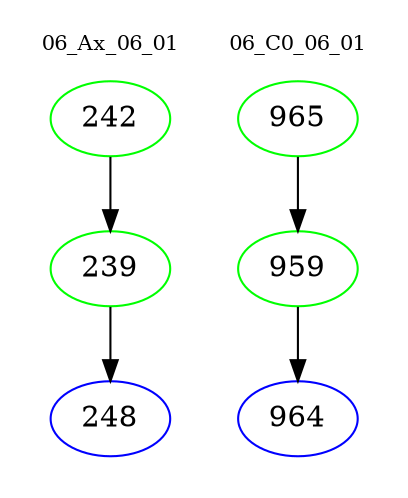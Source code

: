 digraph{
subgraph cluster_0 {
color = white
label = "06_Ax_06_01";
fontsize=10;
T0_242 [label="242", color="green"]
T0_242 -> T0_239 [color="black"]
T0_239 [label="239", color="green"]
T0_239 -> T0_248 [color="black"]
T0_248 [label="248", color="blue"]
}
subgraph cluster_1 {
color = white
label = "06_C0_06_01";
fontsize=10;
T1_965 [label="965", color="green"]
T1_965 -> T1_959 [color="black"]
T1_959 [label="959", color="green"]
T1_959 -> T1_964 [color="black"]
T1_964 [label="964", color="blue"]
}
}
